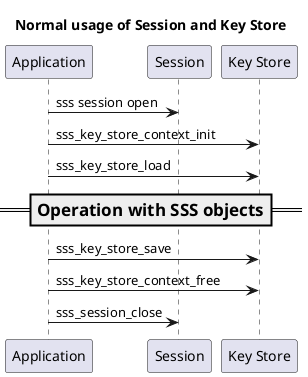 @startuml

    title Normal usage of Session and Key Store

    participant app as "Application"
    participant S as "Session"
    participant KS as "Key Store"

    app -> S : sss session open
    app -> KS : sss_key_store_context_init
    app -> KS : sss_key_store_load

    === Operation with SSS objects ==

    app -> KS : sss_key_store_save
    app -> KS : sss_key_store_context_free
    app -> S : sss_session_close

@enduml
